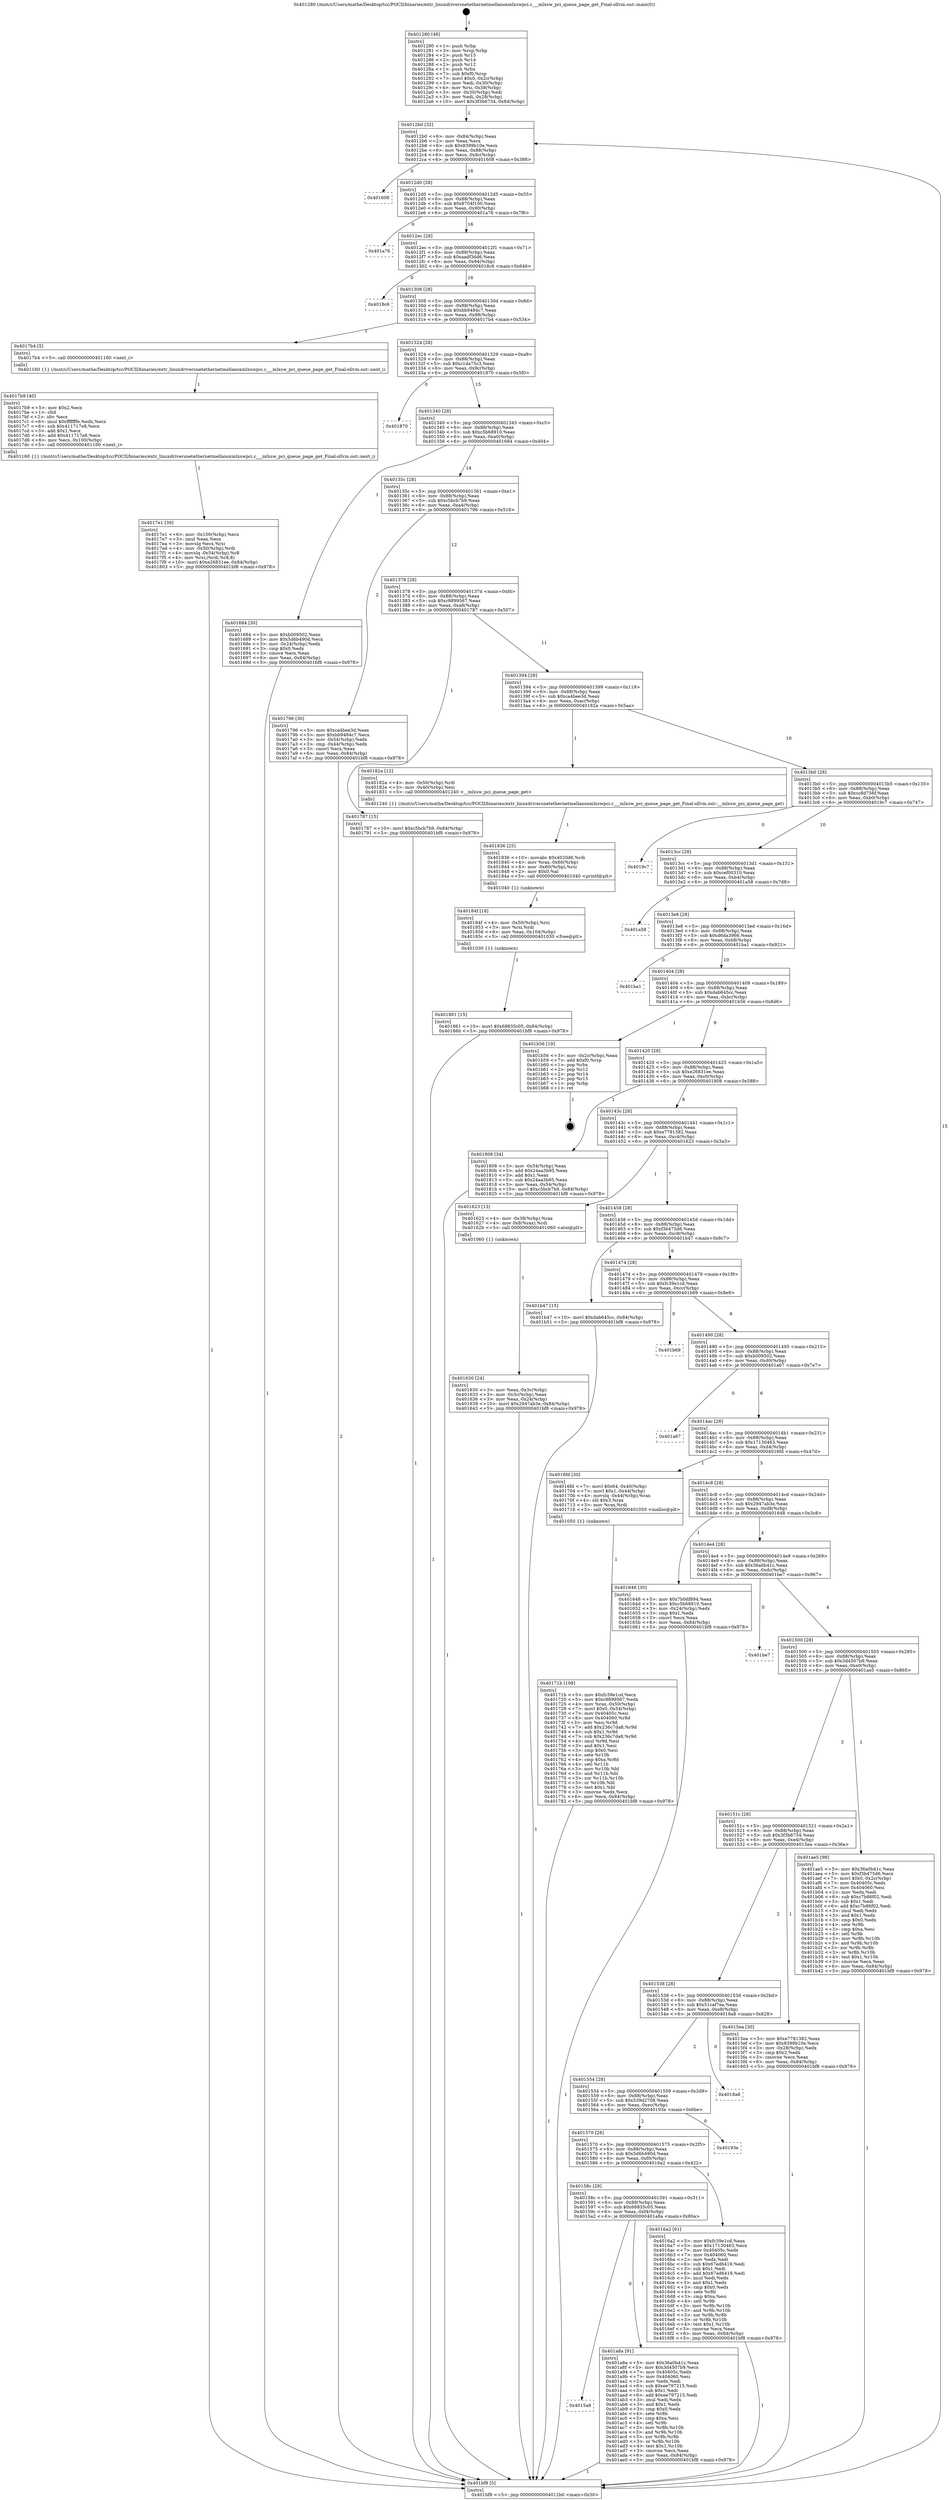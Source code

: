 digraph "0x401280" {
  label = "0x401280 (/mnt/c/Users/mathe/Desktop/tcc/POCII/binaries/extr_linuxdriversnetethernetmellanoxmlxswpci.c___mlxsw_pci_queue_page_get_Final-ollvm.out::main(0))"
  labelloc = "t"
  node[shape=record]

  Entry [label="",width=0.3,height=0.3,shape=circle,fillcolor=black,style=filled]
  "0x4012b0" [label="{
     0x4012b0 [32]\l
     | [instrs]\l
     &nbsp;&nbsp;0x4012b0 \<+6\>: mov -0x84(%rbp),%eax\l
     &nbsp;&nbsp;0x4012b6 \<+2\>: mov %eax,%ecx\l
     &nbsp;&nbsp;0x4012b8 \<+6\>: sub $0x8399b10e,%ecx\l
     &nbsp;&nbsp;0x4012be \<+6\>: mov %eax,-0x88(%rbp)\l
     &nbsp;&nbsp;0x4012c4 \<+6\>: mov %ecx,-0x8c(%rbp)\l
     &nbsp;&nbsp;0x4012ca \<+6\>: je 0000000000401608 \<main+0x388\>\l
  }"]
  "0x401608" [label="{
     0x401608\l
  }", style=dashed]
  "0x4012d0" [label="{
     0x4012d0 [28]\l
     | [instrs]\l
     &nbsp;&nbsp;0x4012d0 \<+5\>: jmp 00000000004012d5 \<main+0x55\>\l
     &nbsp;&nbsp;0x4012d5 \<+6\>: mov -0x88(%rbp),%eax\l
     &nbsp;&nbsp;0x4012db \<+5\>: sub $0x8704f100,%eax\l
     &nbsp;&nbsp;0x4012e0 \<+6\>: mov %eax,-0x90(%rbp)\l
     &nbsp;&nbsp;0x4012e6 \<+6\>: je 0000000000401a76 \<main+0x7f6\>\l
  }"]
  Exit [label="",width=0.3,height=0.3,shape=circle,fillcolor=black,style=filled,peripheries=2]
  "0x401a76" [label="{
     0x401a76\l
  }", style=dashed]
  "0x4012ec" [label="{
     0x4012ec [28]\l
     | [instrs]\l
     &nbsp;&nbsp;0x4012ec \<+5\>: jmp 00000000004012f1 \<main+0x71\>\l
     &nbsp;&nbsp;0x4012f1 \<+6\>: mov -0x88(%rbp),%eax\l
     &nbsp;&nbsp;0x4012f7 \<+5\>: sub $0xaadf3dd6,%eax\l
     &nbsp;&nbsp;0x4012fc \<+6\>: mov %eax,-0x94(%rbp)\l
     &nbsp;&nbsp;0x401302 \<+6\>: je 00000000004018c6 \<main+0x646\>\l
  }"]
  "0x4015a8" [label="{
     0x4015a8\l
  }", style=dashed]
  "0x4018c6" [label="{
     0x4018c6\l
  }", style=dashed]
  "0x401308" [label="{
     0x401308 [28]\l
     | [instrs]\l
     &nbsp;&nbsp;0x401308 \<+5\>: jmp 000000000040130d \<main+0x8d\>\l
     &nbsp;&nbsp;0x40130d \<+6\>: mov -0x88(%rbp),%eax\l
     &nbsp;&nbsp;0x401313 \<+5\>: sub $0xbb9484c7,%eax\l
     &nbsp;&nbsp;0x401318 \<+6\>: mov %eax,-0x98(%rbp)\l
     &nbsp;&nbsp;0x40131e \<+6\>: je 00000000004017b4 \<main+0x534\>\l
  }"]
  "0x401a8a" [label="{
     0x401a8a [91]\l
     | [instrs]\l
     &nbsp;&nbsp;0x401a8a \<+5\>: mov $0x36a0b41c,%eax\l
     &nbsp;&nbsp;0x401a8f \<+5\>: mov $0x3d4507b9,%ecx\l
     &nbsp;&nbsp;0x401a94 \<+7\>: mov 0x40405c,%edx\l
     &nbsp;&nbsp;0x401a9b \<+7\>: mov 0x404060,%esi\l
     &nbsp;&nbsp;0x401aa2 \<+2\>: mov %edx,%edi\l
     &nbsp;&nbsp;0x401aa4 \<+6\>: sub $0xee797215,%edi\l
     &nbsp;&nbsp;0x401aaa \<+3\>: sub $0x1,%edi\l
     &nbsp;&nbsp;0x401aad \<+6\>: add $0xee797215,%edi\l
     &nbsp;&nbsp;0x401ab3 \<+3\>: imul %edi,%edx\l
     &nbsp;&nbsp;0x401ab6 \<+3\>: and $0x1,%edx\l
     &nbsp;&nbsp;0x401ab9 \<+3\>: cmp $0x0,%edx\l
     &nbsp;&nbsp;0x401abc \<+4\>: sete %r8b\l
     &nbsp;&nbsp;0x401ac0 \<+3\>: cmp $0xa,%esi\l
     &nbsp;&nbsp;0x401ac3 \<+4\>: setl %r9b\l
     &nbsp;&nbsp;0x401ac7 \<+3\>: mov %r8b,%r10b\l
     &nbsp;&nbsp;0x401aca \<+3\>: and %r9b,%r10b\l
     &nbsp;&nbsp;0x401acd \<+3\>: xor %r9b,%r8b\l
     &nbsp;&nbsp;0x401ad0 \<+3\>: or %r8b,%r10b\l
     &nbsp;&nbsp;0x401ad3 \<+4\>: test $0x1,%r10b\l
     &nbsp;&nbsp;0x401ad7 \<+3\>: cmovne %ecx,%eax\l
     &nbsp;&nbsp;0x401ada \<+6\>: mov %eax,-0x84(%rbp)\l
     &nbsp;&nbsp;0x401ae0 \<+5\>: jmp 0000000000401bf8 \<main+0x978\>\l
  }"]
  "0x4017b4" [label="{
     0x4017b4 [5]\l
     | [instrs]\l
     &nbsp;&nbsp;0x4017b4 \<+5\>: call 0000000000401160 \<next_i\>\l
     | [calls]\l
     &nbsp;&nbsp;0x401160 \{1\} (/mnt/c/Users/mathe/Desktop/tcc/POCII/binaries/extr_linuxdriversnetethernetmellanoxmlxswpci.c___mlxsw_pci_queue_page_get_Final-ollvm.out::next_i)\l
  }"]
  "0x401324" [label="{
     0x401324 [28]\l
     | [instrs]\l
     &nbsp;&nbsp;0x401324 \<+5\>: jmp 0000000000401329 \<main+0xa9\>\l
     &nbsp;&nbsp;0x401329 \<+6\>: mov -0x88(%rbp),%eax\l
     &nbsp;&nbsp;0x40132f \<+5\>: sub $0xc1da75c3,%eax\l
     &nbsp;&nbsp;0x401334 \<+6\>: mov %eax,-0x9c(%rbp)\l
     &nbsp;&nbsp;0x40133a \<+6\>: je 0000000000401870 \<main+0x5f0\>\l
  }"]
  "0x401861" [label="{
     0x401861 [15]\l
     | [instrs]\l
     &nbsp;&nbsp;0x401861 \<+10\>: movl $0x68835c05,-0x84(%rbp)\l
     &nbsp;&nbsp;0x40186b \<+5\>: jmp 0000000000401bf8 \<main+0x978\>\l
  }"]
  "0x401870" [label="{
     0x401870\l
  }", style=dashed]
  "0x401340" [label="{
     0x401340 [28]\l
     | [instrs]\l
     &nbsp;&nbsp;0x401340 \<+5\>: jmp 0000000000401345 \<main+0xc5\>\l
     &nbsp;&nbsp;0x401345 \<+6\>: mov -0x88(%rbp),%eax\l
     &nbsp;&nbsp;0x40134b \<+5\>: sub $0xc5b68910,%eax\l
     &nbsp;&nbsp;0x401350 \<+6\>: mov %eax,-0xa0(%rbp)\l
     &nbsp;&nbsp;0x401356 \<+6\>: je 0000000000401684 \<main+0x404\>\l
  }"]
  "0x40184f" [label="{
     0x40184f [18]\l
     | [instrs]\l
     &nbsp;&nbsp;0x40184f \<+4\>: mov -0x50(%rbp),%rsi\l
     &nbsp;&nbsp;0x401853 \<+3\>: mov %rsi,%rdi\l
     &nbsp;&nbsp;0x401856 \<+6\>: mov %eax,-0x104(%rbp)\l
     &nbsp;&nbsp;0x40185c \<+5\>: call 0000000000401030 \<free@plt\>\l
     | [calls]\l
     &nbsp;&nbsp;0x401030 \{1\} (unknown)\l
  }"]
  "0x401684" [label="{
     0x401684 [30]\l
     | [instrs]\l
     &nbsp;&nbsp;0x401684 \<+5\>: mov $0xb009502,%eax\l
     &nbsp;&nbsp;0x401689 \<+5\>: mov $0x5d6b490d,%ecx\l
     &nbsp;&nbsp;0x40168e \<+3\>: mov -0x24(%rbp),%edx\l
     &nbsp;&nbsp;0x401691 \<+3\>: cmp $0x0,%edx\l
     &nbsp;&nbsp;0x401694 \<+3\>: cmove %ecx,%eax\l
     &nbsp;&nbsp;0x401697 \<+6\>: mov %eax,-0x84(%rbp)\l
     &nbsp;&nbsp;0x40169d \<+5\>: jmp 0000000000401bf8 \<main+0x978\>\l
  }"]
  "0x40135c" [label="{
     0x40135c [28]\l
     | [instrs]\l
     &nbsp;&nbsp;0x40135c \<+5\>: jmp 0000000000401361 \<main+0xe1\>\l
     &nbsp;&nbsp;0x401361 \<+6\>: mov -0x88(%rbp),%eax\l
     &nbsp;&nbsp;0x401367 \<+5\>: sub $0xc5bcb7b9,%eax\l
     &nbsp;&nbsp;0x40136c \<+6\>: mov %eax,-0xa4(%rbp)\l
     &nbsp;&nbsp;0x401372 \<+6\>: je 0000000000401796 \<main+0x516\>\l
  }"]
  "0x401836" [label="{
     0x401836 [25]\l
     | [instrs]\l
     &nbsp;&nbsp;0x401836 \<+10\>: movabs $0x4020d6,%rdi\l
     &nbsp;&nbsp;0x401840 \<+4\>: mov %rax,-0x60(%rbp)\l
     &nbsp;&nbsp;0x401844 \<+4\>: mov -0x60(%rbp),%rsi\l
     &nbsp;&nbsp;0x401848 \<+2\>: mov $0x0,%al\l
     &nbsp;&nbsp;0x40184a \<+5\>: call 0000000000401040 \<printf@plt\>\l
     | [calls]\l
     &nbsp;&nbsp;0x401040 \{1\} (unknown)\l
  }"]
  "0x401796" [label="{
     0x401796 [30]\l
     | [instrs]\l
     &nbsp;&nbsp;0x401796 \<+5\>: mov $0xca4bee3d,%eax\l
     &nbsp;&nbsp;0x40179b \<+5\>: mov $0xbb9484c7,%ecx\l
     &nbsp;&nbsp;0x4017a0 \<+3\>: mov -0x54(%rbp),%edx\l
     &nbsp;&nbsp;0x4017a3 \<+3\>: cmp -0x44(%rbp),%edx\l
     &nbsp;&nbsp;0x4017a6 \<+3\>: cmovl %ecx,%eax\l
     &nbsp;&nbsp;0x4017a9 \<+6\>: mov %eax,-0x84(%rbp)\l
     &nbsp;&nbsp;0x4017af \<+5\>: jmp 0000000000401bf8 \<main+0x978\>\l
  }"]
  "0x401378" [label="{
     0x401378 [28]\l
     | [instrs]\l
     &nbsp;&nbsp;0x401378 \<+5\>: jmp 000000000040137d \<main+0xfd\>\l
     &nbsp;&nbsp;0x40137d \<+6\>: mov -0x88(%rbp),%eax\l
     &nbsp;&nbsp;0x401383 \<+5\>: sub $0xc9899567,%eax\l
     &nbsp;&nbsp;0x401388 \<+6\>: mov %eax,-0xa8(%rbp)\l
     &nbsp;&nbsp;0x40138e \<+6\>: je 0000000000401787 \<main+0x507\>\l
  }"]
  "0x4017e1" [label="{
     0x4017e1 [39]\l
     | [instrs]\l
     &nbsp;&nbsp;0x4017e1 \<+6\>: mov -0x100(%rbp),%ecx\l
     &nbsp;&nbsp;0x4017e7 \<+3\>: imul %eax,%ecx\l
     &nbsp;&nbsp;0x4017ea \<+3\>: movslq %ecx,%rsi\l
     &nbsp;&nbsp;0x4017ed \<+4\>: mov -0x50(%rbp),%rdi\l
     &nbsp;&nbsp;0x4017f1 \<+4\>: movslq -0x54(%rbp),%r8\l
     &nbsp;&nbsp;0x4017f5 \<+4\>: mov %rsi,(%rdi,%r8,8)\l
     &nbsp;&nbsp;0x4017f9 \<+10\>: movl $0xe26831ee,-0x84(%rbp)\l
     &nbsp;&nbsp;0x401803 \<+5\>: jmp 0000000000401bf8 \<main+0x978\>\l
  }"]
  "0x401787" [label="{
     0x401787 [15]\l
     | [instrs]\l
     &nbsp;&nbsp;0x401787 \<+10\>: movl $0xc5bcb7b9,-0x84(%rbp)\l
     &nbsp;&nbsp;0x401791 \<+5\>: jmp 0000000000401bf8 \<main+0x978\>\l
  }"]
  "0x401394" [label="{
     0x401394 [28]\l
     | [instrs]\l
     &nbsp;&nbsp;0x401394 \<+5\>: jmp 0000000000401399 \<main+0x119\>\l
     &nbsp;&nbsp;0x401399 \<+6\>: mov -0x88(%rbp),%eax\l
     &nbsp;&nbsp;0x40139f \<+5\>: sub $0xca4bee3d,%eax\l
     &nbsp;&nbsp;0x4013a4 \<+6\>: mov %eax,-0xac(%rbp)\l
     &nbsp;&nbsp;0x4013aa \<+6\>: je 000000000040182a \<main+0x5aa\>\l
  }"]
  "0x4017b9" [label="{
     0x4017b9 [40]\l
     | [instrs]\l
     &nbsp;&nbsp;0x4017b9 \<+5\>: mov $0x2,%ecx\l
     &nbsp;&nbsp;0x4017be \<+1\>: cltd\l
     &nbsp;&nbsp;0x4017bf \<+2\>: idiv %ecx\l
     &nbsp;&nbsp;0x4017c1 \<+6\>: imul $0xfffffffe,%edx,%ecx\l
     &nbsp;&nbsp;0x4017c7 \<+6\>: sub $0x411717e8,%ecx\l
     &nbsp;&nbsp;0x4017cd \<+3\>: add $0x1,%ecx\l
     &nbsp;&nbsp;0x4017d0 \<+6\>: add $0x411717e8,%ecx\l
     &nbsp;&nbsp;0x4017d6 \<+6\>: mov %ecx,-0x100(%rbp)\l
     &nbsp;&nbsp;0x4017dc \<+5\>: call 0000000000401160 \<next_i\>\l
     | [calls]\l
     &nbsp;&nbsp;0x401160 \{1\} (/mnt/c/Users/mathe/Desktop/tcc/POCII/binaries/extr_linuxdriversnetethernetmellanoxmlxswpci.c___mlxsw_pci_queue_page_get_Final-ollvm.out::next_i)\l
  }"]
  "0x40182a" [label="{
     0x40182a [12]\l
     | [instrs]\l
     &nbsp;&nbsp;0x40182a \<+4\>: mov -0x50(%rbp),%rdi\l
     &nbsp;&nbsp;0x40182e \<+3\>: mov -0x40(%rbp),%esi\l
     &nbsp;&nbsp;0x401831 \<+5\>: call 0000000000401240 \<__mlxsw_pci_queue_page_get\>\l
     | [calls]\l
     &nbsp;&nbsp;0x401240 \{1\} (/mnt/c/Users/mathe/Desktop/tcc/POCII/binaries/extr_linuxdriversnetethernetmellanoxmlxswpci.c___mlxsw_pci_queue_page_get_Final-ollvm.out::__mlxsw_pci_queue_page_get)\l
  }"]
  "0x4013b0" [label="{
     0x4013b0 [28]\l
     | [instrs]\l
     &nbsp;&nbsp;0x4013b0 \<+5\>: jmp 00000000004013b5 \<main+0x135\>\l
     &nbsp;&nbsp;0x4013b5 \<+6\>: mov -0x88(%rbp),%eax\l
     &nbsp;&nbsp;0x4013bb \<+5\>: sub $0xcc8d756f,%eax\l
     &nbsp;&nbsp;0x4013c0 \<+6\>: mov %eax,-0xb0(%rbp)\l
     &nbsp;&nbsp;0x4013c6 \<+6\>: je 00000000004019c7 \<main+0x747\>\l
  }"]
  "0x40171b" [label="{
     0x40171b [108]\l
     | [instrs]\l
     &nbsp;&nbsp;0x40171b \<+5\>: mov $0xfc39e1cd,%ecx\l
     &nbsp;&nbsp;0x401720 \<+5\>: mov $0xc9899567,%edx\l
     &nbsp;&nbsp;0x401725 \<+4\>: mov %rax,-0x50(%rbp)\l
     &nbsp;&nbsp;0x401729 \<+7\>: movl $0x0,-0x54(%rbp)\l
     &nbsp;&nbsp;0x401730 \<+7\>: mov 0x40405c,%esi\l
     &nbsp;&nbsp;0x401737 \<+8\>: mov 0x404060,%r8d\l
     &nbsp;&nbsp;0x40173f \<+3\>: mov %esi,%r9d\l
     &nbsp;&nbsp;0x401742 \<+7\>: add $0x236c7da8,%r9d\l
     &nbsp;&nbsp;0x401749 \<+4\>: sub $0x1,%r9d\l
     &nbsp;&nbsp;0x40174d \<+7\>: sub $0x236c7da8,%r9d\l
     &nbsp;&nbsp;0x401754 \<+4\>: imul %r9d,%esi\l
     &nbsp;&nbsp;0x401758 \<+3\>: and $0x1,%esi\l
     &nbsp;&nbsp;0x40175b \<+3\>: cmp $0x0,%esi\l
     &nbsp;&nbsp;0x40175e \<+4\>: sete %r10b\l
     &nbsp;&nbsp;0x401762 \<+4\>: cmp $0xa,%r8d\l
     &nbsp;&nbsp;0x401766 \<+4\>: setl %r11b\l
     &nbsp;&nbsp;0x40176a \<+3\>: mov %r10b,%bl\l
     &nbsp;&nbsp;0x40176d \<+3\>: and %r11b,%bl\l
     &nbsp;&nbsp;0x401770 \<+3\>: xor %r11b,%r10b\l
     &nbsp;&nbsp;0x401773 \<+3\>: or %r10b,%bl\l
     &nbsp;&nbsp;0x401776 \<+3\>: test $0x1,%bl\l
     &nbsp;&nbsp;0x401779 \<+3\>: cmovne %edx,%ecx\l
     &nbsp;&nbsp;0x40177c \<+6\>: mov %ecx,-0x84(%rbp)\l
     &nbsp;&nbsp;0x401782 \<+5\>: jmp 0000000000401bf8 \<main+0x978\>\l
  }"]
  "0x4019c7" [label="{
     0x4019c7\l
  }", style=dashed]
  "0x4013cc" [label="{
     0x4013cc [28]\l
     | [instrs]\l
     &nbsp;&nbsp;0x4013cc \<+5\>: jmp 00000000004013d1 \<main+0x151\>\l
     &nbsp;&nbsp;0x4013d1 \<+6\>: mov -0x88(%rbp),%eax\l
     &nbsp;&nbsp;0x4013d7 \<+5\>: sub $0xcef00310,%eax\l
     &nbsp;&nbsp;0x4013dc \<+6\>: mov %eax,-0xb4(%rbp)\l
     &nbsp;&nbsp;0x4013e2 \<+6\>: je 0000000000401a58 \<main+0x7d8\>\l
  }"]
  "0x40158c" [label="{
     0x40158c [28]\l
     | [instrs]\l
     &nbsp;&nbsp;0x40158c \<+5\>: jmp 0000000000401591 \<main+0x311\>\l
     &nbsp;&nbsp;0x401591 \<+6\>: mov -0x88(%rbp),%eax\l
     &nbsp;&nbsp;0x401597 \<+5\>: sub $0x68835c05,%eax\l
     &nbsp;&nbsp;0x40159c \<+6\>: mov %eax,-0xf4(%rbp)\l
     &nbsp;&nbsp;0x4015a2 \<+6\>: je 0000000000401a8a \<main+0x80a\>\l
  }"]
  "0x401a58" [label="{
     0x401a58\l
  }", style=dashed]
  "0x4013e8" [label="{
     0x4013e8 [28]\l
     | [instrs]\l
     &nbsp;&nbsp;0x4013e8 \<+5\>: jmp 00000000004013ed \<main+0x16d\>\l
     &nbsp;&nbsp;0x4013ed \<+6\>: mov -0x88(%rbp),%eax\l
     &nbsp;&nbsp;0x4013f3 \<+5\>: sub $0xd6da3966,%eax\l
     &nbsp;&nbsp;0x4013f8 \<+6\>: mov %eax,-0xb8(%rbp)\l
     &nbsp;&nbsp;0x4013fe \<+6\>: je 0000000000401ba1 \<main+0x921\>\l
  }"]
  "0x4016a2" [label="{
     0x4016a2 [91]\l
     | [instrs]\l
     &nbsp;&nbsp;0x4016a2 \<+5\>: mov $0xfc39e1cd,%eax\l
     &nbsp;&nbsp;0x4016a7 \<+5\>: mov $0x17130463,%ecx\l
     &nbsp;&nbsp;0x4016ac \<+7\>: mov 0x40405c,%edx\l
     &nbsp;&nbsp;0x4016b3 \<+7\>: mov 0x404060,%esi\l
     &nbsp;&nbsp;0x4016ba \<+2\>: mov %edx,%edi\l
     &nbsp;&nbsp;0x4016bc \<+6\>: sub $0x67ed6419,%edi\l
     &nbsp;&nbsp;0x4016c2 \<+3\>: sub $0x1,%edi\l
     &nbsp;&nbsp;0x4016c5 \<+6\>: add $0x67ed6419,%edi\l
     &nbsp;&nbsp;0x4016cb \<+3\>: imul %edi,%edx\l
     &nbsp;&nbsp;0x4016ce \<+3\>: and $0x1,%edx\l
     &nbsp;&nbsp;0x4016d1 \<+3\>: cmp $0x0,%edx\l
     &nbsp;&nbsp;0x4016d4 \<+4\>: sete %r8b\l
     &nbsp;&nbsp;0x4016d8 \<+3\>: cmp $0xa,%esi\l
     &nbsp;&nbsp;0x4016db \<+4\>: setl %r9b\l
     &nbsp;&nbsp;0x4016df \<+3\>: mov %r8b,%r10b\l
     &nbsp;&nbsp;0x4016e2 \<+3\>: and %r9b,%r10b\l
     &nbsp;&nbsp;0x4016e5 \<+3\>: xor %r9b,%r8b\l
     &nbsp;&nbsp;0x4016e8 \<+3\>: or %r8b,%r10b\l
     &nbsp;&nbsp;0x4016eb \<+4\>: test $0x1,%r10b\l
     &nbsp;&nbsp;0x4016ef \<+3\>: cmovne %ecx,%eax\l
     &nbsp;&nbsp;0x4016f2 \<+6\>: mov %eax,-0x84(%rbp)\l
     &nbsp;&nbsp;0x4016f8 \<+5\>: jmp 0000000000401bf8 \<main+0x978\>\l
  }"]
  "0x401ba1" [label="{
     0x401ba1\l
  }", style=dashed]
  "0x401404" [label="{
     0x401404 [28]\l
     | [instrs]\l
     &nbsp;&nbsp;0x401404 \<+5\>: jmp 0000000000401409 \<main+0x189\>\l
     &nbsp;&nbsp;0x401409 \<+6\>: mov -0x88(%rbp),%eax\l
     &nbsp;&nbsp;0x40140f \<+5\>: sub $0xdab645cc,%eax\l
     &nbsp;&nbsp;0x401414 \<+6\>: mov %eax,-0xbc(%rbp)\l
     &nbsp;&nbsp;0x40141a \<+6\>: je 0000000000401b56 \<main+0x8d6\>\l
  }"]
  "0x401570" [label="{
     0x401570 [28]\l
     | [instrs]\l
     &nbsp;&nbsp;0x401570 \<+5\>: jmp 0000000000401575 \<main+0x2f5\>\l
     &nbsp;&nbsp;0x401575 \<+6\>: mov -0x88(%rbp),%eax\l
     &nbsp;&nbsp;0x40157b \<+5\>: sub $0x5d6b490d,%eax\l
     &nbsp;&nbsp;0x401580 \<+6\>: mov %eax,-0xf0(%rbp)\l
     &nbsp;&nbsp;0x401586 \<+6\>: je 00000000004016a2 \<main+0x422\>\l
  }"]
  "0x401b56" [label="{
     0x401b56 [19]\l
     | [instrs]\l
     &nbsp;&nbsp;0x401b56 \<+3\>: mov -0x2c(%rbp),%eax\l
     &nbsp;&nbsp;0x401b59 \<+7\>: add $0xf0,%rsp\l
     &nbsp;&nbsp;0x401b60 \<+1\>: pop %rbx\l
     &nbsp;&nbsp;0x401b61 \<+2\>: pop %r12\l
     &nbsp;&nbsp;0x401b63 \<+2\>: pop %r14\l
     &nbsp;&nbsp;0x401b65 \<+2\>: pop %r15\l
     &nbsp;&nbsp;0x401b67 \<+1\>: pop %rbp\l
     &nbsp;&nbsp;0x401b68 \<+1\>: ret\l
  }"]
  "0x401420" [label="{
     0x401420 [28]\l
     | [instrs]\l
     &nbsp;&nbsp;0x401420 \<+5\>: jmp 0000000000401425 \<main+0x1a5\>\l
     &nbsp;&nbsp;0x401425 \<+6\>: mov -0x88(%rbp),%eax\l
     &nbsp;&nbsp;0x40142b \<+5\>: sub $0xe26831ee,%eax\l
     &nbsp;&nbsp;0x401430 \<+6\>: mov %eax,-0xc0(%rbp)\l
     &nbsp;&nbsp;0x401436 \<+6\>: je 0000000000401808 \<main+0x588\>\l
  }"]
  "0x40193e" [label="{
     0x40193e\l
  }", style=dashed]
  "0x401808" [label="{
     0x401808 [34]\l
     | [instrs]\l
     &nbsp;&nbsp;0x401808 \<+3\>: mov -0x54(%rbp),%eax\l
     &nbsp;&nbsp;0x40180b \<+5\>: add $0x24aa3b95,%eax\l
     &nbsp;&nbsp;0x401810 \<+3\>: add $0x1,%eax\l
     &nbsp;&nbsp;0x401813 \<+5\>: sub $0x24aa3b95,%eax\l
     &nbsp;&nbsp;0x401818 \<+3\>: mov %eax,-0x54(%rbp)\l
     &nbsp;&nbsp;0x40181b \<+10\>: movl $0xc5bcb7b9,-0x84(%rbp)\l
     &nbsp;&nbsp;0x401825 \<+5\>: jmp 0000000000401bf8 \<main+0x978\>\l
  }"]
  "0x40143c" [label="{
     0x40143c [28]\l
     | [instrs]\l
     &nbsp;&nbsp;0x40143c \<+5\>: jmp 0000000000401441 \<main+0x1c1\>\l
     &nbsp;&nbsp;0x401441 \<+6\>: mov -0x88(%rbp),%eax\l
     &nbsp;&nbsp;0x401447 \<+5\>: sub $0xe7781382,%eax\l
     &nbsp;&nbsp;0x40144c \<+6\>: mov %eax,-0xc4(%rbp)\l
     &nbsp;&nbsp;0x401452 \<+6\>: je 0000000000401623 \<main+0x3a3\>\l
  }"]
  "0x401554" [label="{
     0x401554 [28]\l
     | [instrs]\l
     &nbsp;&nbsp;0x401554 \<+5\>: jmp 0000000000401559 \<main+0x2d9\>\l
     &nbsp;&nbsp;0x401559 \<+6\>: mov -0x88(%rbp),%eax\l
     &nbsp;&nbsp;0x40155f \<+5\>: sub $0x539d2708,%eax\l
     &nbsp;&nbsp;0x401564 \<+6\>: mov %eax,-0xec(%rbp)\l
     &nbsp;&nbsp;0x40156a \<+6\>: je 000000000040193e \<main+0x6be\>\l
  }"]
  "0x401623" [label="{
     0x401623 [13]\l
     | [instrs]\l
     &nbsp;&nbsp;0x401623 \<+4\>: mov -0x38(%rbp),%rax\l
     &nbsp;&nbsp;0x401627 \<+4\>: mov 0x8(%rax),%rdi\l
     &nbsp;&nbsp;0x40162b \<+5\>: call 0000000000401060 \<atoi@plt\>\l
     | [calls]\l
     &nbsp;&nbsp;0x401060 \{1\} (unknown)\l
  }"]
  "0x401458" [label="{
     0x401458 [28]\l
     | [instrs]\l
     &nbsp;&nbsp;0x401458 \<+5\>: jmp 000000000040145d \<main+0x1dd\>\l
     &nbsp;&nbsp;0x40145d \<+6\>: mov -0x88(%rbp),%eax\l
     &nbsp;&nbsp;0x401463 \<+5\>: sub $0xf3b475d6,%eax\l
     &nbsp;&nbsp;0x401468 \<+6\>: mov %eax,-0xc8(%rbp)\l
     &nbsp;&nbsp;0x40146e \<+6\>: je 0000000000401b47 \<main+0x8c7\>\l
  }"]
  "0x4018a8" [label="{
     0x4018a8\l
  }", style=dashed]
  "0x401b47" [label="{
     0x401b47 [15]\l
     | [instrs]\l
     &nbsp;&nbsp;0x401b47 \<+10\>: movl $0xdab645cc,-0x84(%rbp)\l
     &nbsp;&nbsp;0x401b51 \<+5\>: jmp 0000000000401bf8 \<main+0x978\>\l
  }"]
  "0x401474" [label="{
     0x401474 [28]\l
     | [instrs]\l
     &nbsp;&nbsp;0x401474 \<+5\>: jmp 0000000000401479 \<main+0x1f9\>\l
     &nbsp;&nbsp;0x401479 \<+6\>: mov -0x88(%rbp),%eax\l
     &nbsp;&nbsp;0x40147f \<+5\>: sub $0xfc39e1cd,%eax\l
     &nbsp;&nbsp;0x401484 \<+6\>: mov %eax,-0xcc(%rbp)\l
     &nbsp;&nbsp;0x40148a \<+6\>: je 0000000000401b69 \<main+0x8e9\>\l
  }"]
  "0x401630" [label="{
     0x401630 [24]\l
     | [instrs]\l
     &nbsp;&nbsp;0x401630 \<+3\>: mov %eax,-0x3c(%rbp)\l
     &nbsp;&nbsp;0x401633 \<+3\>: mov -0x3c(%rbp),%eax\l
     &nbsp;&nbsp;0x401636 \<+3\>: mov %eax,-0x24(%rbp)\l
     &nbsp;&nbsp;0x401639 \<+10\>: movl $0x2947ab3e,-0x84(%rbp)\l
     &nbsp;&nbsp;0x401643 \<+5\>: jmp 0000000000401bf8 \<main+0x978\>\l
  }"]
  "0x401b69" [label="{
     0x401b69\l
  }", style=dashed]
  "0x401490" [label="{
     0x401490 [28]\l
     | [instrs]\l
     &nbsp;&nbsp;0x401490 \<+5\>: jmp 0000000000401495 \<main+0x215\>\l
     &nbsp;&nbsp;0x401495 \<+6\>: mov -0x88(%rbp),%eax\l
     &nbsp;&nbsp;0x40149b \<+5\>: sub $0xb009502,%eax\l
     &nbsp;&nbsp;0x4014a0 \<+6\>: mov %eax,-0xd0(%rbp)\l
     &nbsp;&nbsp;0x4014a6 \<+6\>: je 0000000000401a67 \<main+0x7e7\>\l
  }"]
  "0x401280" [label="{
     0x401280 [48]\l
     | [instrs]\l
     &nbsp;&nbsp;0x401280 \<+1\>: push %rbp\l
     &nbsp;&nbsp;0x401281 \<+3\>: mov %rsp,%rbp\l
     &nbsp;&nbsp;0x401284 \<+2\>: push %r15\l
     &nbsp;&nbsp;0x401286 \<+2\>: push %r14\l
     &nbsp;&nbsp;0x401288 \<+2\>: push %r12\l
     &nbsp;&nbsp;0x40128a \<+1\>: push %rbx\l
     &nbsp;&nbsp;0x40128b \<+7\>: sub $0xf0,%rsp\l
     &nbsp;&nbsp;0x401292 \<+7\>: movl $0x0,-0x2c(%rbp)\l
     &nbsp;&nbsp;0x401299 \<+3\>: mov %edi,-0x30(%rbp)\l
     &nbsp;&nbsp;0x40129c \<+4\>: mov %rsi,-0x38(%rbp)\l
     &nbsp;&nbsp;0x4012a0 \<+3\>: mov -0x30(%rbp),%edi\l
     &nbsp;&nbsp;0x4012a3 \<+3\>: mov %edi,-0x28(%rbp)\l
     &nbsp;&nbsp;0x4012a6 \<+10\>: movl $0x3f3b6734,-0x84(%rbp)\l
  }"]
  "0x401a67" [label="{
     0x401a67\l
  }", style=dashed]
  "0x4014ac" [label="{
     0x4014ac [28]\l
     | [instrs]\l
     &nbsp;&nbsp;0x4014ac \<+5\>: jmp 00000000004014b1 \<main+0x231\>\l
     &nbsp;&nbsp;0x4014b1 \<+6\>: mov -0x88(%rbp),%eax\l
     &nbsp;&nbsp;0x4014b7 \<+5\>: sub $0x17130463,%eax\l
     &nbsp;&nbsp;0x4014bc \<+6\>: mov %eax,-0xd4(%rbp)\l
     &nbsp;&nbsp;0x4014c2 \<+6\>: je 00000000004016fd \<main+0x47d\>\l
  }"]
  "0x401bf8" [label="{
     0x401bf8 [5]\l
     | [instrs]\l
     &nbsp;&nbsp;0x401bf8 \<+5\>: jmp 00000000004012b0 \<main+0x30\>\l
  }"]
  "0x4016fd" [label="{
     0x4016fd [30]\l
     | [instrs]\l
     &nbsp;&nbsp;0x4016fd \<+7\>: movl $0x64,-0x40(%rbp)\l
     &nbsp;&nbsp;0x401704 \<+7\>: movl $0x1,-0x44(%rbp)\l
     &nbsp;&nbsp;0x40170b \<+4\>: movslq -0x44(%rbp),%rax\l
     &nbsp;&nbsp;0x40170f \<+4\>: shl $0x3,%rax\l
     &nbsp;&nbsp;0x401713 \<+3\>: mov %rax,%rdi\l
     &nbsp;&nbsp;0x401716 \<+5\>: call 0000000000401050 \<malloc@plt\>\l
     | [calls]\l
     &nbsp;&nbsp;0x401050 \{1\} (unknown)\l
  }"]
  "0x4014c8" [label="{
     0x4014c8 [28]\l
     | [instrs]\l
     &nbsp;&nbsp;0x4014c8 \<+5\>: jmp 00000000004014cd \<main+0x24d\>\l
     &nbsp;&nbsp;0x4014cd \<+6\>: mov -0x88(%rbp),%eax\l
     &nbsp;&nbsp;0x4014d3 \<+5\>: sub $0x2947ab3e,%eax\l
     &nbsp;&nbsp;0x4014d8 \<+6\>: mov %eax,-0xd8(%rbp)\l
     &nbsp;&nbsp;0x4014de \<+6\>: je 0000000000401648 \<main+0x3c8\>\l
  }"]
  "0x401538" [label="{
     0x401538 [28]\l
     | [instrs]\l
     &nbsp;&nbsp;0x401538 \<+5\>: jmp 000000000040153d \<main+0x2bd\>\l
     &nbsp;&nbsp;0x40153d \<+6\>: mov -0x88(%rbp),%eax\l
     &nbsp;&nbsp;0x401543 \<+5\>: sub $0x51caf7ea,%eax\l
     &nbsp;&nbsp;0x401548 \<+6\>: mov %eax,-0xe8(%rbp)\l
     &nbsp;&nbsp;0x40154e \<+6\>: je 00000000004018a8 \<main+0x628\>\l
  }"]
  "0x401648" [label="{
     0x401648 [30]\l
     | [instrs]\l
     &nbsp;&nbsp;0x401648 \<+5\>: mov $0x7b0df894,%eax\l
     &nbsp;&nbsp;0x40164d \<+5\>: mov $0xc5b68910,%ecx\l
     &nbsp;&nbsp;0x401652 \<+3\>: mov -0x24(%rbp),%edx\l
     &nbsp;&nbsp;0x401655 \<+3\>: cmp $0x1,%edx\l
     &nbsp;&nbsp;0x401658 \<+3\>: cmovl %ecx,%eax\l
     &nbsp;&nbsp;0x40165b \<+6\>: mov %eax,-0x84(%rbp)\l
     &nbsp;&nbsp;0x401661 \<+5\>: jmp 0000000000401bf8 \<main+0x978\>\l
  }"]
  "0x4014e4" [label="{
     0x4014e4 [28]\l
     | [instrs]\l
     &nbsp;&nbsp;0x4014e4 \<+5\>: jmp 00000000004014e9 \<main+0x269\>\l
     &nbsp;&nbsp;0x4014e9 \<+6\>: mov -0x88(%rbp),%eax\l
     &nbsp;&nbsp;0x4014ef \<+5\>: sub $0x36a0b41c,%eax\l
     &nbsp;&nbsp;0x4014f4 \<+6\>: mov %eax,-0xdc(%rbp)\l
     &nbsp;&nbsp;0x4014fa \<+6\>: je 0000000000401be7 \<main+0x967\>\l
  }"]
  "0x4015ea" [label="{
     0x4015ea [30]\l
     | [instrs]\l
     &nbsp;&nbsp;0x4015ea \<+5\>: mov $0xe7781382,%eax\l
     &nbsp;&nbsp;0x4015ef \<+5\>: mov $0x8399b10e,%ecx\l
     &nbsp;&nbsp;0x4015f4 \<+3\>: mov -0x28(%rbp),%edx\l
     &nbsp;&nbsp;0x4015f7 \<+3\>: cmp $0x2,%edx\l
     &nbsp;&nbsp;0x4015fa \<+3\>: cmovne %ecx,%eax\l
     &nbsp;&nbsp;0x4015fd \<+6\>: mov %eax,-0x84(%rbp)\l
     &nbsp;&nbsp;0x401603 \<+5\>: jmp 0000000000401bf8 \<main+0x978\>\l
  }"]
  "0x401be7" [label="{
     0x401be7\l
  }", style=dashed]
  "0x401500" [label="{
     0x401500 [28]\l
     | [instrs]\l
     &nbsp;&nbsp;0x401500 \<+5\>: jmp 0000000000401505 \<main+0x285\>\l
     &nbsp;&nbsp;0x401505 \<+6\>: mov -0x88(%rbp),%eax\l
     &nbsp;&nbsp;0x40150b \<+5\>: sub $0x3d4507b9,%eax\l
     &nbsp;&nbsp;0x401510 \<+6\>: mov %eax,-0xe0(%rbp)\l
     &nbsp;&nbsp;0x401516 \<+6\>: je 0000000000401ae5 \<main+0x865\>\l
  }"]
  "0x40151c" [label="{
     0x40151c [28]\l
     | [instrs]\l
     &nbsp;&nbsp;0x40151c \<+5\>: jmp 0000000000401521 \<main+0x2a1\>\l
     &nbsp;&nbsp;0x401521 \<+6\>: mov -0x88(%rbp),%eax\l
     &nbsp;&nbsp;0x401527 \<+5\>: sub $0x3f3b6734,%eax\l
     &nbsp;&nbsp;0x40152c \<+6\>: mov %eax,-0xe4(%rbp)\l
     &nbsp;&nbsp;0x401532 \<+6\>: je 00000000004015ea \<main+0x36a\>\l
  }"]
  "0x401ae5" [label="{
     0x401ae5 [98]\l
     | [instrs]\l
     &nbsp;&nbsp;0x401ae5 \<+5\>: mov $0x36a0b41c,%eax\l
     &nbsp;&nbsp;0x401aea \<+5\>: mov $0xf3b475d6,%ecx\l
     &nbsp;&nbsp;0x401aef \<+7\>: movl $0x0,-0x2c(%rbp)\l
     &nbsp;&nbsp;0x401af6 \<+7\>: mov 0x40405c,%edx\l
     &nbsp;&nbsp;0x401afd \<+7\>: mov 0x404060,%esi\l
     &nbsp;&nbsp;0x401b04 \<+2\>: mov %edx,%edi\l
     &nbsp;&nbsp;0x401b06 \<+6\>: sub $0xc7b86f02,%edi\l
     &nbsp;&nbsp;0x401b0c \<+3\>: sub $0x1,%edi\l
     &nbsp;&nbsp;0x401b0f \<+6\>: add $0xc7b86f02,%edi\l
     &nbsp;&nbsp;0x401b15 \<+3\>: imul %edi,%edx\l
     &nbsp;&nbsp;0x401b18 \<+3\>: and $0x1,%edx\l
     &nbsp;&nbsp;0x401b1b \<+3\>: cmp $0x0,%edx\l
     &nbsp;&nbsp;0x401b1e \<+4\>: sete %r8b\l
     &nbsp;&nbsp;0x401b22 \<+3\>: cmp $0xa,%esi\l
     &nbsp;&nbsp;0x401b25 \<+4\>: setl %r9b\l
     &nbsp;&nbsp;0x401b29 \<+3\>: mov %r8b,%r10b\l
     &nbsp;&nbsp;0x401b2c \<+3\>: and %r9b,%r10b\l
     &nbsp;&nbsp;0x401b2f \<+3\>: xor %r9b,%r8b\l
     &nbsp;&nbsp;0x401b32 \<+3\>: or %r8b,%r10b\l
     &nbsp;&nbsp;0x401b35 \<+4\>: test $0x1,%r10b\l
     &nbsp;&nbsp;0x401b39 \<+3\>: cmovne %ecx,%eax\l
     &nbsp;&nbsp;0x401b3c \<+6\>: mov %eax,-0x84(%rbp)\l
     &nbsp;&nbsp;0x401b42 \<+5\>: jmp 0000000000401bf8 \<main+0x978\>\l
  }"]
  Entry -> "0x401280" [label=" 1"]
  "0x4012b0" -> "0x401608" [label=" 0"]
  "0x4012b0" -> "0x4012d0" [label=" 16"]
  "0x401b56" -> Exit [label=" 1"]
  "0x4012d0" -> "0x401a76" [label=" 0"]
  "0x4012d0" -> "0x4012ec" [label=" 16"]
  "0x401b47" -> "0x401bf8" [label=" 1"]
  "0x4012ec" -> "0x4018c6" [label=" 0"]
  "0x4012ec" -> "0x401308" [label=" 16"]
  "0x401ae5" -> "0x401bf8" [label=" 1"]
  "0x401308" -> "0x4017b4" [label=" 1"]
  "0x401308" -> "0x401324" [label=" 15"]
  "0x401a8a" -> "0x401bf8" [label=" 1"]
  "0x401324" -> "0x401870" [label=" 0"]
  "0x401324" -> "0x401340" [label=" 15"]
  "0x40158c" -> "0x401a8a" [label=" 1"]
  "0x401340" -> "0x401684" [label=" 1"]
  "0x401340" -> "0x40135c" [label=" 14"]
  "0x40158c" -> "0x4015a8" [label=" 0"]
  "0x40135c" -> "0x401796" [label=" 2"]
  "0x40135c" -> "0x401378" [label=" 12"]
  "0x401861" -> "0x401bf8" [label=" 1"]
  "0x401378" -> "0x401787" [label=" 1"]
  "0x401378" -> "0x401394" [label=" 11"]
  "0x40184f" -> "0x401861" [label=" 1"]
  "0x401394" -> "0x40182a" [label=" 1"]
  "0x401394" -> "0x4013b0" [label=" 10"]
  "0x401836" -> "0x40184f" [label=" 1"]
  "0x4013b0" -> "0x4019c7" [label=" 0"]
  "0x4013b0" -> "0x4013cc" [label=" 10"]
  "0x40182a" -> "0x401836" [label=" 1"]
  "0x4013cc" -> "0x401a58" [label=" 0"]
  "0x4013cc" -> "0x4013e8" [label=" 10"]
  "0x401808" -> "0x401bf8" [label=" 1"]
  "0x4013e8" -> "0x401ba1" [label=" 0"]
  "0x4013e8" -> "0x401404" [label=" 10"]
  "0x4017e1" -> "0x401bf8" [label=" 1"]
  "0x401404" -> "0x401b56" [label=" 1"]
  "0x401404" -> "0x401420" [label=" 9"]
  "0x4017b4" -> "0x4017b9" [label=" 1"]
  "0x401420" -> "0x401808" [label=" 1"]
  "0x401420" -> "0x40143c" [label=" 8"]
  "0x401796" -> "0x401bf8" [label=" 2"]
  "0x40143c" -> "0x401623" [label=" 1"]
  "0x40143c" -> "0x401458" [label=" 7"]
  "0x40171b" -> "0x401bf8" [label=" 1"]
  "0x401458" -> "0x401b47" [label=" 1"]
  "0x401458" -> "0x401474" [label=" 6"]
  "0x4016fd" -> "0x40171b" [label=" 1"]
  "0x401474" -> "0x401b69" [label=" 0"]
  "0x401474" -> "0x401490" [label=" 6"]
  "0x401570" -> "0x40158c" [label=" 1"]
  "0x401490" -> "0x401a67" [label=" 0"]
  "0x401490" -> "0x4014ac" [label=" 6"]
  "0x401570" -> "0x4016a2" [label=" 1"]
  "0x4014ac" -> "0x4016fd" [label=" 1"]
  "0x4014ac" -> "0x4014c8" [label=" 5"]
  "0x4017b9" -> "0x4017e1" [label=" 1"]
  "0x4014c8" -> "0x401648" [label=" 1"]
  "0x4014c8" -> "0x4014e4" [label=" 4"]
  "0x401554" -> "0x401570" [label=" 2"]
  "0x4014e4" -> "0x401be7" [label=" 0"]
  "0x4014e4" -> "0x401500" [label=" 4"]
  "0x401554" -> "0x40193e" [label=" 0"]
  "0x401500" -> "0x401ae5" [label=" 1"]
  "0x401500" -> "0x40151c" [label=" 3"]
  "0x401787" -> "0x401bf8" [label=" 1"]
  "0x40151c" -> "0x4015ea" [label=" 1"]
  "0x40151c" -> "0x401538" [label=" 2"]
  "0x4015ea" -> "0x401bf8" [label=" 1"]
  "0x401280" -> "0x4012b0" [label=" 1"]
  "0x401bf8" -> "0x4012b0" [label=" 15"]
  "0x401623" -> "0x401630" [label=" 1"]
  "0x401630" -> "0x401bf8" [label=" 1"]
  "0x401648" -> "0x401bf8" [label=" 1"]
  "0x401684" -> "0x401bf8" [label=" 1"]
  "0x4016a2" -> "0x401bf8" [label=" 1"]
  "0x401538" -> "0x4018a8" [label=" 0"]
  "0x401538" -> "0x401554" [label=" 2"]
}
